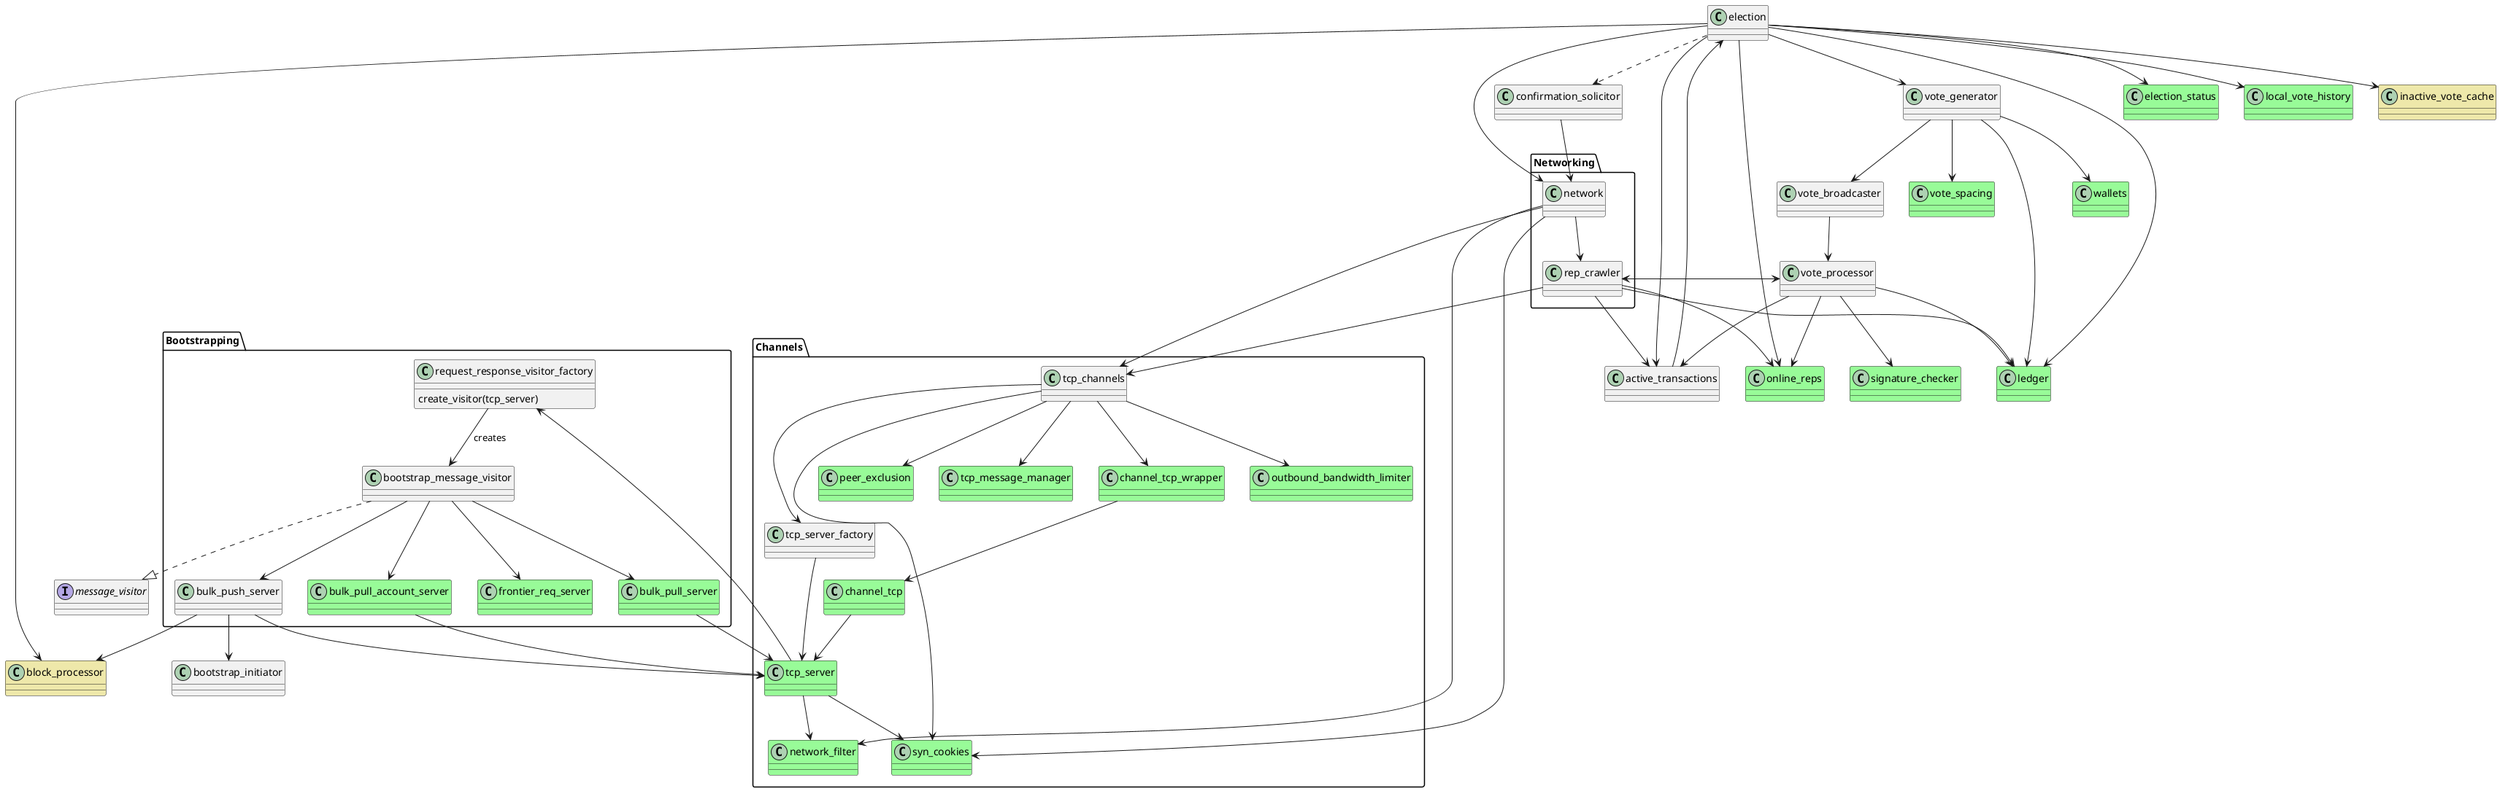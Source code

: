@startuml "Port Blockprocessor"
class block_processor #PaleGoldenRod
class active_transactions
class election
class confirmation_solicitor
class election_status #PaleGreen
class online_reps #PaleGreen
class ledger #PaleGreen
class vote_generator
class vote_broadcaster
class vote_processor
class vote_spacing #PaleGreen
class wallets #PaleGreen
class local_vote_history #PaleGreen
class inactive_vote_cache #PaleGoldenRod
class signature_checker #PaleGreen

interface message_visitor

package "Networking"{
class network
class rep_crawler
}

package "Channels"{
class peer_exclusion #PaleGreen
class tcp_message_manager #PaleGreen
class channel_tcp_wrapper #PaleGreen
class channel_tcp #PaleGreen
class outbound_bandwidth_limiter #PaleGreen
class syn_cookies #PaleGreen
class tcp_server #PaleGreen
class tcp_channels
class tcp_server_factory
class network_filter #PaleGreen
}

package "Bootstrapping"{
    class bulk_pull_server #PaleGreen
    class bulk_pull_account_server #PaleGreen
    class frontier_req_server #PaleGreen
    class bulk_push_server
    class bootstrap_message_visitor
    class request_response_visitor_factory {
        create_visitor(tcp_server)
    }
}

active_transactions --> election
confirmation_solicitor --> network

election --> active_transactions
election --> election_status
election --> online_reps
election --> ledger
election --> block_processor
election --> vote_generator
election --> network
election --> local_vote_history
election --> inactive_vote_cache
election ..> confirmation_solicitor

vote_generator --> vote_broadcaster
vote_broadcaster --> vote_processor
vote_generator --> vote_spacing
vote_generator --> ledger
vote_generator --> wallets

vote_processor --> signature_checker
vote_processor --> active_transactions
vote_processor --> online_reps
vote_processor --> rep_crawler 
vote_processor --> ledger

rep_crawler --> tcp_channels
rep_crawler --> online_reps
rep_crawler --> ledger
rep_crawler --> active_transactions
rep_crawler --> vote_processor

network --> network_filter
network --> tcp_channels
network --> rep_crawler
network --> syn_cookies

tcp_channels --> tcp_server_factory
tcp_channels --> outbound_bandwidth_limiter
tcp_channels --> syn_cookies
tcp_channels --> tcp_message_manager
tcp_channels --> channel_tcp_wrapper
tcp_channels --> peer_exclusion

tcp_server_factory --> tcp_server
tcp_server --> syn_cookies
tcp_server --> network_filter
tcp_server --> request_response_visitor_factory

channel_tcp_wrapper --> channel_tcp
channel_tcp --> tcp_server

bulk_pull_server --> tcp_server
bulk_pull_account_server --> tcp_server
bulk_push_server --> tcp_server
bulk_push_server --> bootstrap_initiator
bulk_push_server --> block_processor

bootstrap_message_visitor ..|> message_visitor
bootstrap_message_visitor --> bulk_pull_account_server
bootstrap_message_visitor --> bulk_pull_server
bootstrap_message_visitor --> frontier_req_server
bootstrap_message_visitor --> bulk_push_server

request_response_visitor_factory --> bootstrap_message_visitor: creates

@enduml